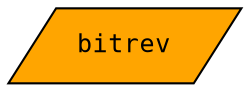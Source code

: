 digraph bitrev_cg
{
  graph [rankdir="TB", nodesep = "0.175"];
  node [fontname="Courier", fontsize="12", style="filled"];
  edge [fontname="Courier", fontsize="12"];

  bitrev  [label="bitrev", ntype="node", argix="-1", dataspec="na", bb="-1", shape="parallelogram", fillcolor="orange"];


}
